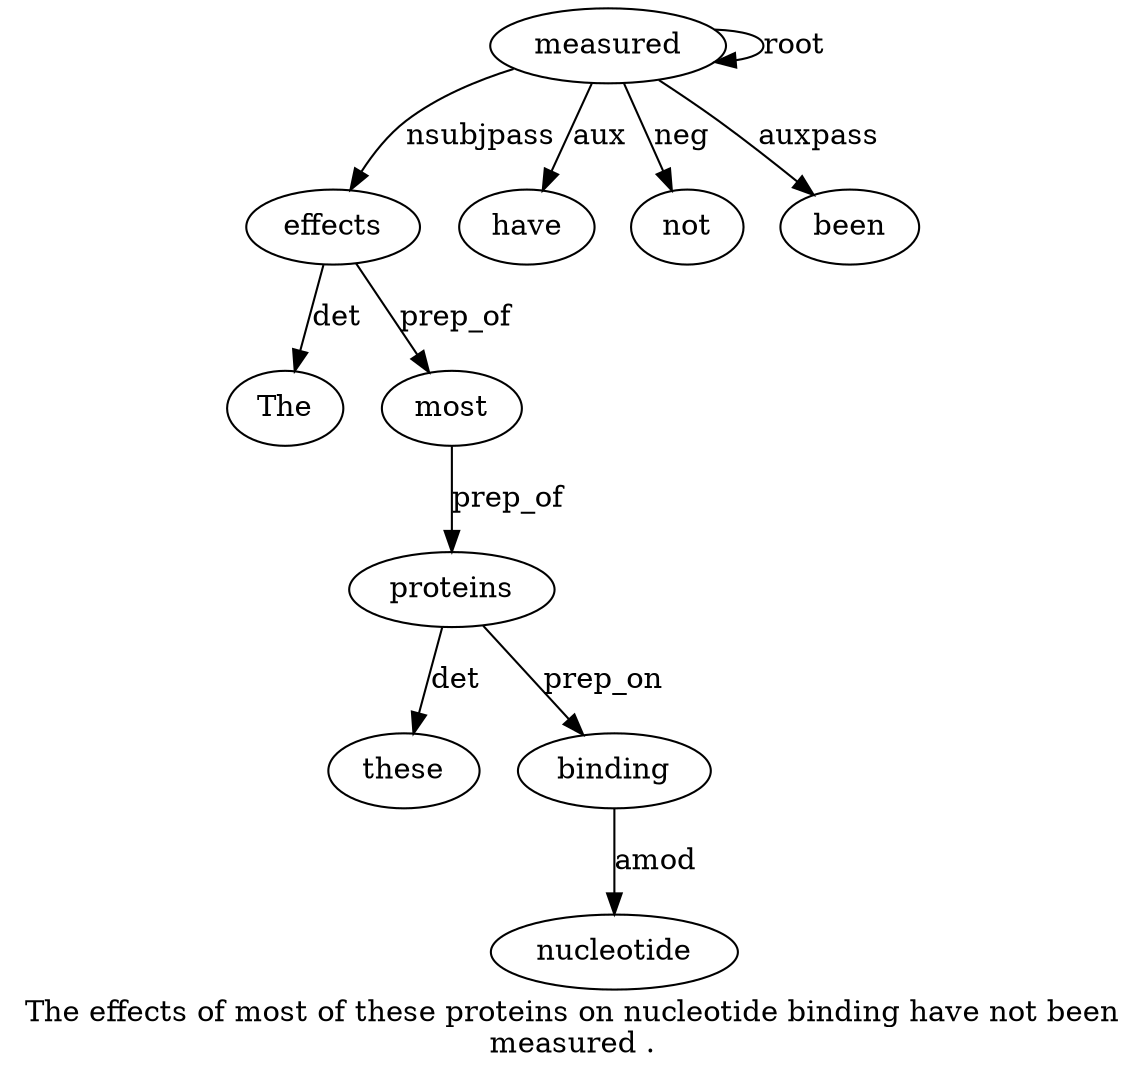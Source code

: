 digraph "The effects of most of these proteins on nucleotide binding have not been measured ." {
label="The effects of most of these proteins on nucleotide binding have not been
measured .";
effects2 [style=filled, fillcolor=white, label=effects];
The1 [style=filled, fillcolor=white, label=The];
effects2 -> The1  [label=det];
measured14 [style=filled, fillcolor=white, label=measured];
measured14 -> effects2  [label=nsubjpass];
most4 [style=filled, fillcolor=white, label=most];
effects2 -> most4  [label=prep_of];
proteins7 [style=filled, fillcolor=white, label=proteins];
these6 [style=filled, fillcolor=white, label=these];
proteins7 -> these6  [label=det];
most4 -> proteins7  [label=prep_of];
binding10 [style=filled, fillcolor=white, label=binding];
nucleotide9 [style=filled, fillcolor=white, label=nucleotide];
binding10 -> nucleotide9  [label=amod];
proteins7 -> binding10  [label=prep_on];
have11 [style=filled, fillcolor=white, label=have];
measured14 -> have11  [label=aux];
not12 [style=filled, fillcolor=white, label=not];
measured14 -> not12  [label=neg];
been13 [style=filled, fillcolor=white, label=been];
measured14 -> been13  [label=auxpass];
measured14 -> measured14  [label=root];
}

